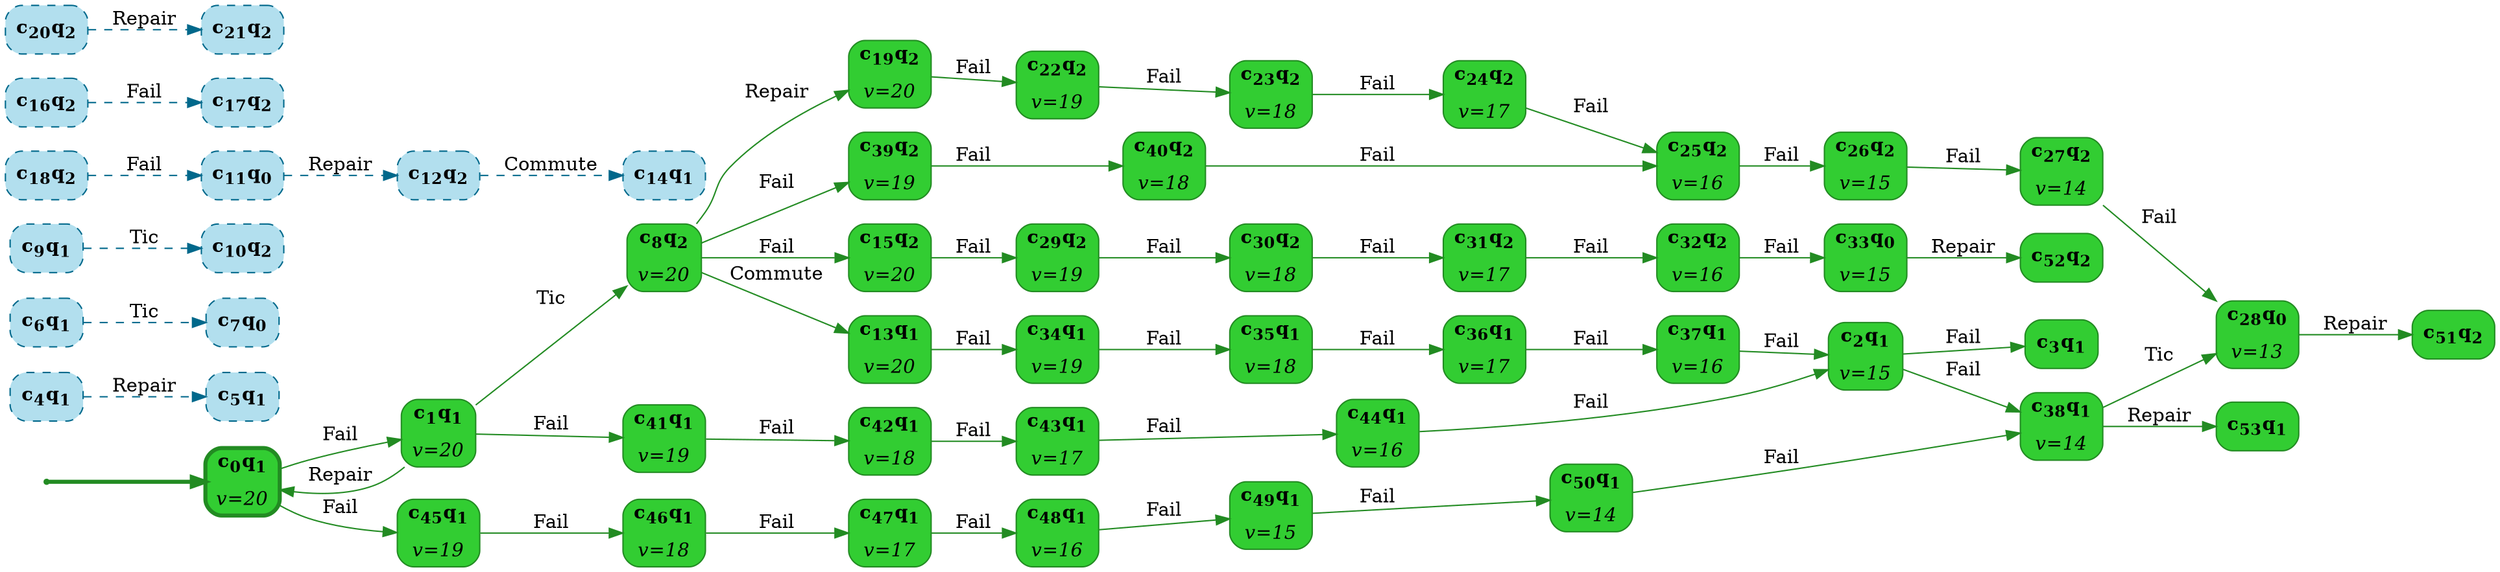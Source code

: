 digraph g {

	rankdir="LR"

	__invisible__[shape="point", color="forestgreen"]
	c0q1[label=<<b>c<sub>0</sub>q<sub>1</sub></b><br/><br/><i>v=20</i>>, shape="box", style="rounded, filled", fillcolor="limegreen", color="forestgreen", penwidth=3] // Initial
	c1q1[label=<<b>c<sub>1</sub>q<sub>1</sub></b><br/><br/><i>v=20</i>>, shape="box", style="rounded, filled", fillcolor="limegreen", color="forestgreen"]
	c8q2[label=<<b>c<sub>8</sub>q<sub>2</sub></b><br/><br/><i>v=20</i>>, shape="box", style="rounded, filled", fillcolor="limegreen", color="forestgreen"]
	c13q1[label=<<b>c<sub>13</sub>q<sub>1</sub></b><br/><br/><i>v=20</i>>, shape="box", style="rounded, filled", fillcolor="limegreen", color="forestgreen"]
	c34q1[label=<<b>c<sub>34</sub>q<sub>1</sub></b><br/><br/><i>v=19</i>>, shape="box", style="rounded, filled", fillcolor="limegreen", color="forestgreen"]
	c35q1[label=<<b>c<sub>35</sub>q<sub>1</sub></b><br/><br/><i>v=18</i>>, shape="box", style="rounded, filled", fillcolor="limegreen", color="forestgreen"]
	c36q1[label=<<b>c<sub>36</sub>q<sub>1</sub></b><br/><br/><i>v=17</i>>, shape="box", style="rounded, filled", fillcolor="limegreen", color="forestgreen"]
	c37q1[label=<<b>c<sub>37</sub>q<sub>1</sub></b><br/><br/><i>v=16</i>>, shape="box", style="rounded, filled", fillcolor="limegreen", color="forestgreen"]
	c2q1[label=<<b>c<sub>2</sub>q<sub>1</sub></b><br/><br/><i>v=15</i>>, shape="box", style="rounded, filled", fillcolor="limegreen", color="forestgreen"]
	c3q1[label=<<b>c<sub>3</sub>q<sub>1</sub></b>>, shape="box", style="rounded, filled", fillcolor="limegreen", color="forestgreen"]
	c38q1[label=<<b>c<sub>38</sub>q<sub>1</sub></b><br/><br/><i>v=14</i>>, shape="box", style="rounded, filled", fillcolor="limegreen", color="forestgreen"]
	c53q1[label=<<b>c<sub>53</sub>q<sub>1</sub></b>>, shape="box", style="rounded, filled", fillcolor="limegreen", color="forestgreen"]
	c28q0[label=<<b>c<sub>28</sub>q<sub>0</sub></b><br/><br/><i>v=13</i>>, shape="box", style="rounded, filled", fillcolor="limegreen", color="forestgreen"]
	c51q2[label=<<b>c<sub>51</sub>q<sub>2</sub></b>>, shape="box", style="rounded, filled", fillcolor="limegreen", color="forestgreen"]
	c15q2[label=<<b>c<sub>15</sub>q<sub>2</sub></b><br/><br/><i>v=20</i>>, shape="box", style="rounded, filled", fillcolor="limegreen", color="forestgreen"]
	c29q2[label=<<b>c<sub>29</sub>q<sub>2</sub></b><br/><br/><i>v=19</i>>, shape="box", style="rounded, filled", fillcolor="limegreen", color="forestgreen"]
	c30q2[label=<<b>c<sub>30</sub>q<sub>2</sub></b><br/><br/><i>v=18</i>>, shape="box", style="rounded, filled", fillcolor="limegreen", color="forestgreen"]
	c31q2[label=<<b>c<sub>31</sub>q<sub>2</sub></b><br/><br/><i>v=17</i>>, shape="box", style="rounded, filled", fillcolor="limegreen", color="forestgreen"]
	c32q2[label=<<b>c<sub>32</sub>q<sub>2</sub></b><br/><br/><i>v=16</i>>, shape="box", style="rounded, filled", fillcolor="limegreen", color="forestgreen"]
	c33q0[label=<<b>c<sub>33</sub>q<sub>0</sub></b><br/><br/><i>v=15</i>>, shape="box", style="rounded, filled", fillcolor="limegreen", color="forestgreen"]
	c52q2[label=<<b>c<sub>52</sub>q<sub>2</sub></b>>, shape="box", style="rounded, filled", fillcolor="limegreen", color="forestgreen"]
	c19q2[label=<<b>c<sub>19</sub>q<sub>2</sub></b><br/><br/><i>v=20</i>>, shape="box", style="rounded, filled", fillcolor="limegreen", color="forestgreen"]
	c22q2[label=<<b>c<sub>22</sub>q<sub>2</sub></b><br/><br/><i>v=19</i>>, shape="box", style="rounded, filled", fillcolor="limegreen", color="forestgreen"]
	c23q2[label=<<b>c<sub>23</sub>q<sub>2</sub></b><br/><br/><i>v=18</i>>, shape="box", style="rounded, filled", fillcolor="limegreen", color="forestgreen"]
	c24q2[label=<<b>c<sub>24</sub>q<sub>2</sub></b><br/><br/><i>v=17</i>>, shape="box", style="rounded, filled", fillcolor="limegreen", color="forestgreen"]
	c25q2[label=<<b>c<sub>25</sub>q<sub>2</sub></b><br/><br/><i>v=16</i>>, shape="box", style="rounded, filled", fillcolor="limegreen", color="forestgreen"]
	c26q2[label=<<b>c<sub>26</sub>q<sub>2</sub></b><br/><br/><i>v=15</i>>, shape="box", style="rounded, filled", fillcolor="limegreen", color="forestgreen"]
	c27q2[label=<<b>c<sub>27</sub>q<sub>2</sub></b><br/><br/><i>v=14</i>>, shape="box", style="rounded, filled", fillcolor="limegreen", color="forestgreen"]
	c39q2[label=<<b>c<sub>39</sub>q<sub>2</sub></b><br/><br/><i>v=19</i>>, shape="box", style="rounded, filled", fillcolor="limegreen", color="forestgreen"]
	c40q2[label=<<b>c<sub>40</sub>q<sub>2</sub></b><br/><br/><i>v=18</i>>, shape="box", style="rounded, filled", fillcolor="limegreen", color="forestgreen"]
	c41q1[label=<<b>c<sub>41</sub>q<sub>1</sub></b><br/><br/><i>v=19</i>>, shape="box", style="rounded, filled", fillcolor="limegreen", color="forestgreen"]
	c42q1[label=<<b>c<sub>42</sub>q<sub>1</sub></b><br/><br/><i>v=18</i>>, shape="box", style="rounded, filled", fillcolor="limegreen", color="forestgreen"]
	c43q1[label=<<b>c<sub>43</sub>q<sub>1</sub></b><br/><br/><i>v=17</i>>, shape="box", style="rounded, filled", fillcolor="limegreen", color="forestgreen"]
	c44q1[label=<<b>c<sub>44</sub>q<sub>1</sub></b><br/><br/><i>v=16</i>>, shape="box", style="rounded, filled", fillcolor="limegreen", color="forestgreen"]
	c45q1[label=<<b>c<sub>45</sub>q<sub>1</sub></b><br/><br/><i>v=19</i>>, shape="box", style="rounded, filled", fillcolor="limegreen", color="forestgreen"]
	c46q1[label=<<b>c<sub>46</sub>q<sub>1</sub></b><br/><br/><i>v=18</i>>, shape="box", style="rounded, filled", fillcolor="limegreen", color="forestgreen"]
	c47q1[label=<<b>c<sub>47</sub>q<sub>1</sub></b><br/><br/><i>v=17</i>>, shape="box", style="rounded, filled", fillcolor="limegreen", color="forestgreen"]
	c48q1[label=<<b>c<sub>48</sub>q<sub>1</sub></b><br/><br/><i>v=16</i>>, shape="box", style="rounded, filled", fillcolor="limegreen", color="forestgreen"]
	c49q1[label=<<b>c<sub>49</sub>q<sub>1</sub></b><br/><br/><i>v=15</i>>, shape="box", style="rounded, filled", fillcolor="limegreen", color="forestgreen"]
	c50q1[label=<<b>c<sub>50</sub>q<sub>1</sub></b><br/><br/><i>v=14</i>>, shape="box", style="rounded, filled", fillcolor="limegreen", color="forestgreen"]
	c4q1[label=<<b>c<sub>4</sub>q<sub>1</sub></b>>, shape="box", style="rounded, filled, dashed", fillcolor="lightblue2", color="deepskyblue4"]
	c5q1[label=<<b>c<sub>5</sub>q<sub>1</sub></b>>, shape="box", style="rounded, filled, dashed", fillcolor="lightblue2", color="deepskyblue4"]
	c6q1[label=<<b>c<sub>6</sub>q<sub>1</sub></b>>, shape="box", style="rounded, filled, dashed", fillcolor="lightblue2", color="deepskyblue4"]
	c7q0[label=<<b>c<sub>7</sub>q<sub>0</sub></b>>, shape="box", style="rounded, filled, dashed", fillcolor="lightblue2", color="deepskyblue4"]
	c9q1[label=<<b>c<sub>9</sub>q<sub>1</sub></b>>, shape="box", style="rounded, filled, dashed", fillcolor="lightblue2", color="deepskyblue4"]
	c10q2[label=<<b>c<sub>10</sub>q<sub>2</sub></b>>, shape="box", style="rounded, filled, dashed", fillcolor="lightblue2", color="deepskyblue4"]
	c11q0[label=<<b>c<sub>11</sub>q<sub>0</sub></b>>, shape="box", style="rounded, filled, dashed", fillcolor="lightblue2", color="deepskyblue4"]
	c12q2[label=<<b>c<sub>12</sub>q<sub>2</sub></b>>, shape="box", style="rounded, filled, dashed", fillcolor="lightblue2", color="deepskyblue4"]
	c14q1[label=<<b>c<sub>14</sub>q<sub>1</sub></b>>, shape="box", style="rounded, filled, dashed", fillcolor="lightblue2", color="deepskyblue4"]
	c16q2[label=<<b>c<sub>16</sub>q<sub>2</sub></b>>, shape="box", style="rounded, filled, dashed", fillcolor="lightblue2", color="deepskyblue4"]
	c17q2[label=<<b>c<sub>17</sub>q<sub>2</sub></b>>, shape="box", style="rounded, filled, dashed", fillcolor="lightblue2", color="deepskyblue4"]
	c18q2[label=<<b>c<sub>18</sub>q<sub>2</sub></b>>, shape="box", style="rounded, filled, dashed", fillcolor="lightblue2", color="deepskyblue4"]
	c20q2[label=<<b>c<sub>20</sub>q<sub>2</sub></b>>, shape="box", style="rounded, filled, dashed", fillcolor="lightblue2", color="deepskyblue4"]
	c21q2[label=<<b>c<sub>21</sub>q<sub>2</sub></b>>, shape="box", style="rounded, filled, dashed", fillcolor="lightblue2", color="deepskyblue4"]

	__invisible__ -> c0q1[penwidth=3, color="forestgreen"]
	c0q1 -> c1q1[label=<Fail>, color="forestgreen"]
	c1q1 -> c0q1[label=<Repair>, color="forestgreen"]
	c1q1 -> c8q2[label=<Tic>, color="forestgreen"]
	c8q2 -> c13q1[label=<Commute>, color="forestgreen"]
	c13q1 -> c34q1[label=<Fail>, color="forestgreen"]
	c34q1 -> c35q1[label=<Fail>, color="forestgreen"]
	c35q1 -> c36q1[label=<Fail>, color="forestgreen"]
	c36q1 -> c37q1[label=<Fail>, color="forestgreen"]
	c37q1 -> c2q1[label=<Fail>, color="forestgreen"]
	c2q1 -> c3q1[label=<Fail>, color="forestgreen"]
	c2q1 -> c38q1[label=<Fail>, color="forestgreen"]
	c38q1 -> c53q1[label=<Repair>, color="forestgreen"]
	c38q1 -> c28q0[label=<Tic>, color="forestgreen"]
	c28q0 -> c51q2[label=<Repair>, color="forestgreen"]
	c8q2 -> c15q2[label=<Fail>, color="forestgreen"]
	c15q2 -> c29q2[label=<Fail>, color="forestgreen"]
	c29q2 -> c30q2[label=<Fail>, color="forestgreen"]
	c30q2 -> c31q2[label=<Fail>, color="forestgreen"]
	c31q2 -> c32q2[label=<Fail>, color="forestgreen"]
	c32q2 -> c33q0[label=<Fail>, color="forestgreen"]
	c33q0 -> c52q2[label=<Repair>, color="forestgreen"]
	c8q2 -> c19q2[label=<Repair>, color="forestgreen"]
	c19q2 -> c22q2[label=<Fail>, color="forestgreen"]
	c22q2 -> c23q2[label=<Fail>, color="forestgreen"]
	c23q2 -> c24q2[label=<Fail>, color="forestgreen"]
	c24q2 -> c25q2[label=<Fail>, color="forestgreen"]
	c25q2 -> c26q2[label=<Fail>, color="forestgreen"]
	c26q2 -> c27q2[label=<Fail>, color="forestgreen"]
	c27q2 -> c28q0[label=<Fail>, color="forestgreen"]
	c8q2 -> c39q2[label=<Fail>, color="forestgreen"]
	c39q2 -> c40q2[label=<Fail>, color="forestgreen"]
	c40q2 -> c25q2[label=<Fail>, color="forestgreen"]
	c1q1 -> c41q1[label=<Fail>, color="forestgreen"]
	c41q1 -> c42q1[label=<Fail>, color="forestgreen"]
	c42q1 -> c43q1[label=<Fail>, color="forestgreen"]
	c43q1 -> c44q1[label=<Fail>, color="forestgreen"]
	c44q1 -> c2q1[label=<Fail>, color="forestgreen"]
	c0q1 -> c45q1[label=<Fail>, color="forestgreen"]
	c45q1 -> c46q1[label=<Fail>, color="forestgreen"]
	c46q1 -> c47q1[label=<Fail>, color="forestgreen"]
	c47q1 -> c48q1[label=<Fail>, color="forestgreen"]
	c48q1 -> c49q1[label=<Fail>, color="forestgreen"]
	c49q1 -> c50q1[label=<Fail>, color="forestgreen"]
	c50q1 -> c38q1[label=<Fail>, color="forestgreen"]
	c4q1 -> c5q1[label=<Repair>, color="deepskyblue4", style="dashed"]
	c6q1 -> c7q0[label=<Tic>, color="deepskyblue4", style="dashed"]
	c9q1 -> c10q2[label=<Tic>, color="deepskyblue4", style="dashed"]
	c11q0 -> c12q2[label=<Repair>, color="deepskyblue4", style="dashed"]
	c12q2 -> c14q1[label=<Commute>, color="deepskyblue4", style="dashed"]
	c16q2 -> c17q2[label=<Fail>, color="deepskyblue4", style="dashed"]
	c18q2 -> c11q0[label=<Fail>, color="deepskyblue4", style="dashed"]
	c20q2 -> c21q2[label=<Repair>, color="deepskyblue4", style="dashed"]

}
